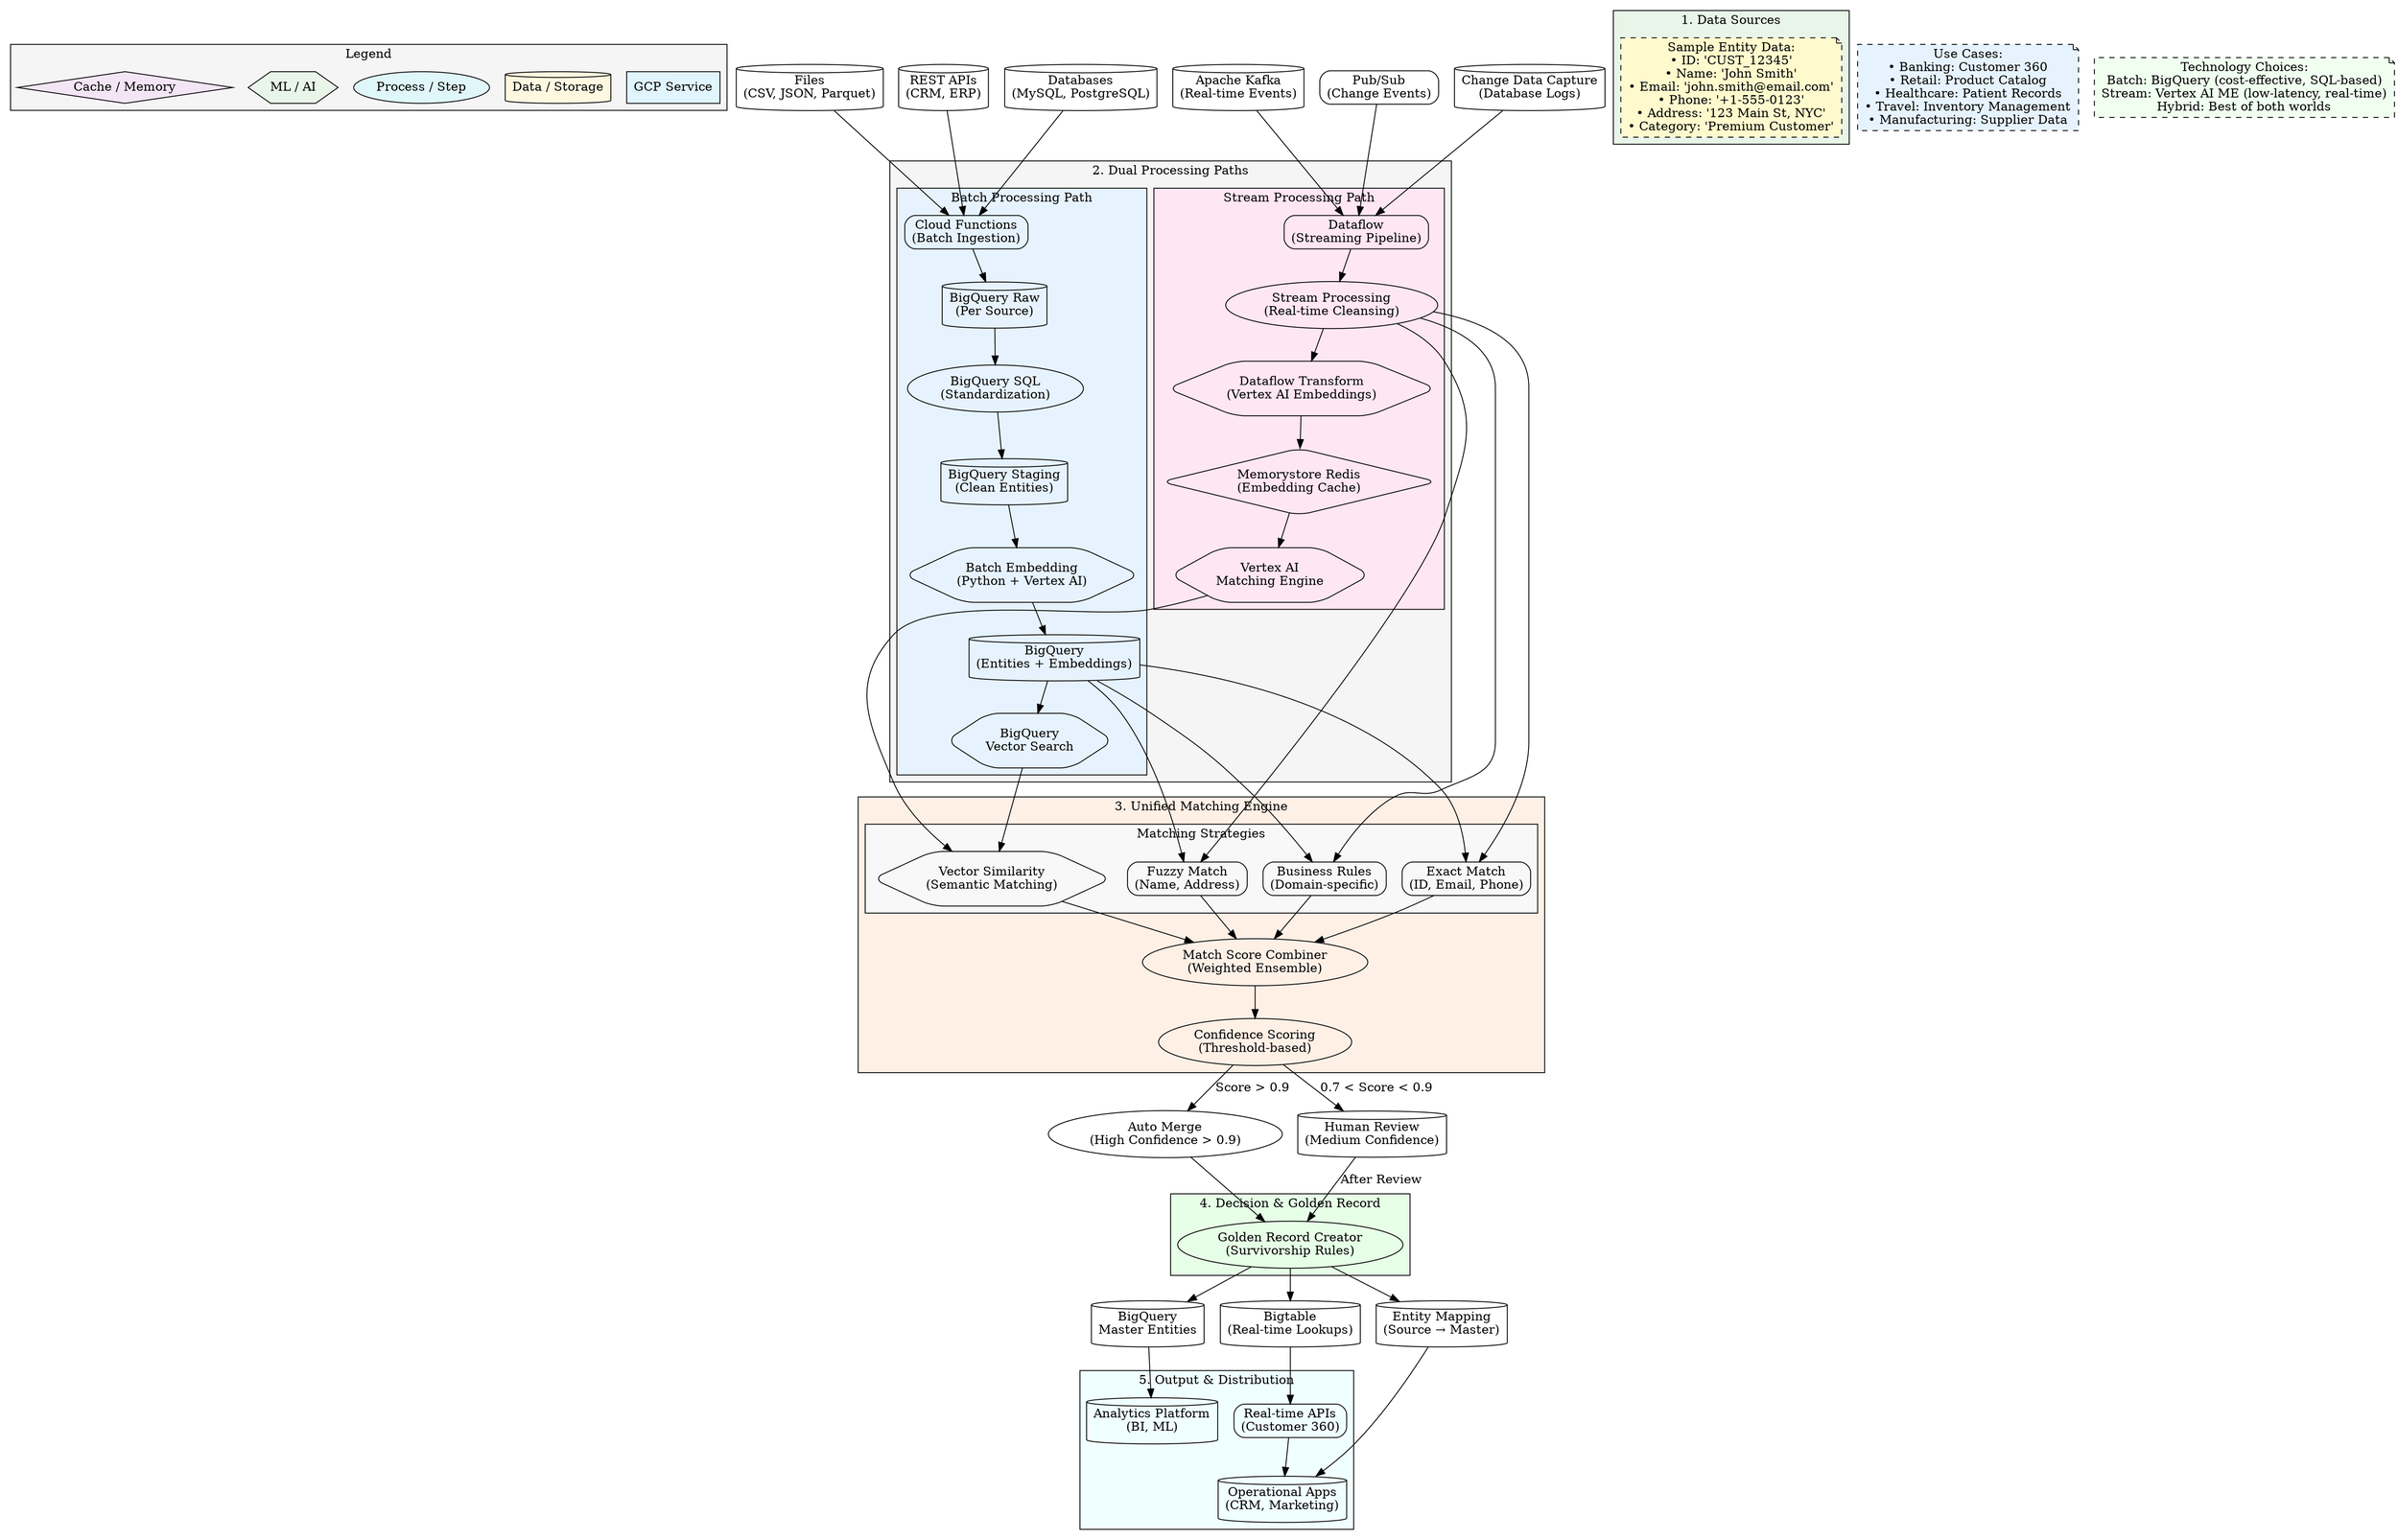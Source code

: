 digraph Unified_MDM_Architecture {
  rankdir=TB;
  node [shape=box, style=rounded];
  compound=true;

  subgraph cluster_legend {
    label = "Legend";
    style=filled;
    fillcolor="#F5F5F5";
    GCP_Service [label="GCP Service", fillcolor="#E1F5FE", style="filled,solid"];
    Data_Storage [label="Data / Storage", shape=cylinder, fillcolor="#FFF8E1", style="filled,solid"];
    Process_Step [label="Process / Step", shape=ellipse, fillcolor="#E0F7FA", style="filled,solid"];
    ML_Component [label="ML / AI", shape=hexagon, fillcolor="#E8F5E8", style="filled,solid"];
    Cache_Layer [label="Cache / Memory", shape=diamond, fillcolor="#F3E5F5", style="filled,solid"];
  }

  subgraph cluster_data_sources {
    label = "1. Data Sources";
    bgcolor="#E8F5E8";

    subgraph cluster_batch_sources {
      label = "Batch Sources";
      bgcolor="#F0F8F0";
      Files [label="Files\n(CSV, JSON, Parquet)", shape=cylinder, fillcolor="#FFF8E1"];
      APIs [label="REST APIs\n(CRM, ERP)", shape=cylinder, fillcolor="#FFF8E1"];
      Databases [label="Databases\n(MySQL, PostgreSQL)", shape=cylinder, fillcolor="#FFF8E1"];
    }

    subgraph cluster_stream_sources {
      label = "Stream Sources";
      bgcolor="#F0F0F8";
      Kafka [label="Apache Kafka\n(Real-time Events)", shape=cylinder, fillcolor="#FFF8E1"];
      PubSub [label="Pub/Sub\n(Change Events)", fillcolor="#E1F5FE"];
      CDC [label="Change Data Capture\n(Database Logs)", shape=cylinder, fillcolor="#FFF8E1"];
    }

    // Sample entity data
    Sample_Entity [label="Sample Entity Data:\n• ID: 'CUST_12345'\n• Name: 'John Smith'\n• Email: 'john.smith@email.com'\n• Phone: '+1-555-0123'\n• Address: '123 Main St, NYC'\n• Category: 'Premium Customer'",
                   shape=note, fillcolor="#FFFACD", style="filled,dashed"];
  }

  subgraph cluster_processing_paths {
    label = "2. Dual Processing Paths";
    bgcolor="#F5F5F5";

    subgraph cluster_batch_path {
      label = "Batch Processing Path";
      bgcolor="#E6F3FF";

      // Batch ingestion
      Cloud_Functions_Batch [label="Cloud Functions\n(Batch Ingestion)", fillcolor="#E1F5FE"];
      BQ_Raw [label="BigQuery Raw\n(Per Source)", shape=cylinder, fillcolor="#FFF8E1"];
      BQ_Standardization [label="BigQuery SQL\n(Standardization)", shape=ellipse, fillcolor="#E0F7FA"];
      BQ_Staging [label="BigQuery Staging\n(Clean Entities)", shape=cylinder, fillcolor="#FFF8E1"];

      // Batch embedding
      Batch_Embedding [label="Batch Embedding\n(Python + Vertex AI)", shape=hexagon, fillcolor="#E8F5E8"];
      BQ_Embeddings [label="BigQuery\n(Entities + Embeddings)", shape=cylinder, fillcolor="#FFF8E1"];

      // Batch matching
      BQ_Vector_Search [label="BigQuery\nVector Search", shape=hexagon, fillcolor="#E8F5E8"];

      // Flow
      Files -> Cloud_Functions_Batch;
      APIs -> Cloud_Functions_Batch;
      Databases -> Cloud_Functions_Batch;
      Cloud_Functions_Batch -> BQ_Raw;
      BQ_Raw -> BQ_Standardization;
      BQ_Standardization -> BQ_Staging;
      BQ_Staging -> Batch_Embedding;
      Batch_Embedding -> BQ_Embeddings;
      BQ_Embeddings -> BQ_Vector_Search;
    }

    subgraph cluster_stream_path {
      label = "Stream Processing Path";
      bgcolor="#FFE6F3";

      // Stream ingestion
      Dataflow_Stream [label="Dataflow\n(Streaming Pipeline)", fillcolor="#E1F5FE"];
      Stream_Standardization [label="Stream Processing\n(Real-time Cleansing)", shape=ellipse, fillcolor="#E0F7FA"];

      // Stream embedding
      Stream_Embedding [label="Dataflow Transform\n(Vertex AI Embeddings)", shape=hexagon, fillcolor="#E8F5E8"];
      Embedding_Cache [label="Memorystore Redis\n(Embedding Cache)", shape=diamond, fillcolor="#F3E5F5"];

      // Stream matching
      Vertex_Matching_Engine [label="Vertex AI\nMatching Engine", shape=hexagon, fillcolor="#E8F5E8"];

      // Flow
      Kafka -> Dataflow_Stream;
      PubSub -> Dataflow_Stream;
      CDC -> Dataflow_Stream;
      Dataflow_Stream -> Stream_Standardization;
      Stream_Standardization -> Stream_Embedding;
      Stream_Embedding -> Embedding_Cache;
      Embedding_Cache -> Vertex_Matching_Engine;
    }
  }

  subgraph cluster_unified_matching {
    label = "3. Unified Matching Engine";
    bgcolor="#FFF0E6";

    subgraph cluster_matching_strategies {
      label = "Matching Strategies";
      bgcolor="#F8F8F8";

      Exact_Match [label="Exact Match\n(ID, Email, Phone)", fillcolor="#E1F5FE"];
      Fuzzy_Match [label="Fuzzy Match\n(Name, Address)", fillcolor="#E1F5FE"];
      Vector_Similarity [label="Vector Similarity\n(Semantic Matching)", shape=hexagon, fillcolor="#E8F5E8"];
      Business_Rules [label="Business Rules\n(Domain-specific)", fillcolor="#E1F5FE"];
    }

    Match_Combiner [label="Match Score Combiner\n(Weighted Ensemble)", shape=ellipse, fillcolor="#E0F7FA"];
    Confidence_Scoring [label="Confidence Scoring\n(Threshold-based)", shape=ellipse, fillcolor="#E0F7FA"];

    // Connections from both paths
    BQ_Vector_Search -> Vector_Similarity;
    Vertex_Matching_Engine -> Vector_Similarity;

    BQ_Embeddings -> Exact_Match;
    BQ_Embeddings -> Fuzzy_Match;
    BQ_Embeddings -> Business_Rules;

    Stream_Standardization -> Exact_Match;
    Stream_Standardization -> Fuzzy_Match;
    Stream_Standardization -> Business_Rules;

    Exact_Match -> Match_Combiner;
    Fuzzy_Match -> Match_Combiner;
    Vector_Similarity -> Match_Combiner;
    Business_Rules -> Match_Combiner;

    Match_Combiner -> Confidence_Scoring;
  }

  subgraph cluster_decision_engine {
    label = "4. Decision & Golden Record";
    bgcolor="#E6FFE6";

    Auto_Merge [label="Auto Merge\n(High Confidence > 0.9)", shape=ellipse, fillcolor="#90EE90"];
    Human_Review [label="Human Review\n(Medium Confidence)", shape=cylinder, fillcolor="#FFB6C1"];
    Golden_Record_Creator [label="Golden Record Creator\n(Survivorship Rules)", shape=ellipse, fillcolor="#E0F7FA"];

    Confidence_Scoring -> Auto_Merge [label="Score > 0.9"];
    Confidence_Scoring -> Human_Review [label="0.7 < Score < 0.9"];
    Auto_Merge -> Golden_Record_Creator;
    Human_Review -> Golden_Record_Creator [label="After Review"];
  }

  subgraph cluster_output {
    label = "5. Output & Distribution";
    bgcolor="#F0FFFF";

    BQ_Master_Entities [label="BigQuery\nMaster Entities", shape=cylinder, fillcolor="#FFF8E1"];
    Entity_Mapping [label="Entity Mapping\n(Source → Master)", shape=cylinder, fillcolor="#FFF8E1"];
    Bigtable_Operational [label="Bigtable\n(Real-time Lookups)", shape=cylinder, fillcolor="#FFF8E1"];

    // Distribution channels
    Analytics_Platform [label="Analytics Platform\n(BI, ML)", shape=cylinder, fillcolor="#E8F5E9"];
    Operational_Apps [label="Operational Apps\n(CRM, Marketing)", shape=cylinder, fillcolor="#E8F5E9"];
    Real_time_APIs [label="Real-time APIs\n(Customer 360)", fillcolor="#E1F5FE"];

    Golden_Record_Creator -> BQ_Master_Entities;
    Golden_Record_Creator -> Entity_Mapping;
    Golden_Record_Creator -> Bigtable_Operational;

    BQ_Master_Entities -> Analytics_Platform;
    Entity_Mapping -> Operational_Apps;
    Bigtable_Operational -> Real_time_APIs;
    Real_time_APIs -> Operational_Apps;
  }

  // Use case examples
  Use_Cases [label="Use Cases:\n• Banking: Customer 360\n• Retail: Product Catalog\n• Healthcare: Patient Records\n• Travel: Inventory Management\n• Manufacturing: Supplier Data",
            shape=note, fillcolor="#E6F3FF", style="filled,dashed"];

  // Technology comparison
  Tech_Comparison [label="Technology Choices:\nBatch: BigQuery (cost-effective, SQL-based)\nStream: Vertex AI ME (low-latency, real-time)\nHybrid: Best of both worlds",
                   shape=note, fillcolor="#F0FFF0", style="filled,dashed"];

  // Layout hints
  {rank=same; Files; APIs; Databases}
  {rank=same; Kafka; PubSub; CDC}
  {rank=same; Auto_Merge; Human_Review}
  {rank=same; BQ_Master_Entities; Entity_Mapping; Bigtable_Operational}
}
